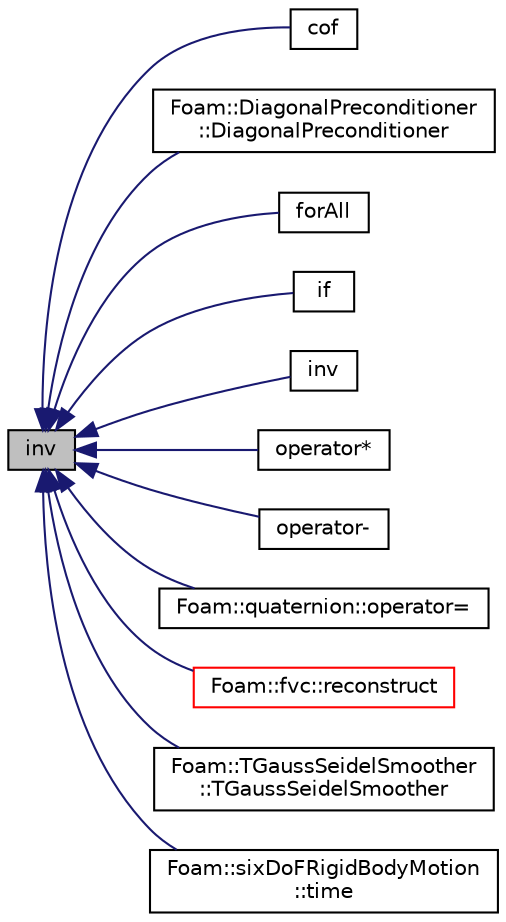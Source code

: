 digraph "inv"
{
  bgcolor="transparent";
  edge [fontname="Helvetica",fontsize="10",labelfontname="Helvetica",labelfontsize="10"];
  node [fontname="Helvetica",fontsize="10",shape=record];
  rankdir="LR";
  Node1 [label="inv",height=0.2,width=0.4,color="black", fillcolor="grey75", style="filled" fontcolor="black"];
  Node1 -> Node2 [dir="back",color="midnightblue",fontsize="10",style="solid",fontname="Helvetica"];
  Node2 [label="cof",height=0.2,width=0.4,color="black",URL="$namespaceFoam.html#aea93a5e6bace31395defbd69d2fb296a",tooltip="Return the cofactor symmetric tensor of a symmetric tensor. "];
  Node1 -> Node3 [dir="back",color="midnightblue",fontsize="10",style="solid",fontname="Helvetica"];
  Node3 [label="Foam::DiagonalPreconditioner\l::DiagonalPreconditioner",height=0.2,width=0.4,color="black",URL="$classFoam_1_1DiagonalPreconditioner.html#a7b3e869f2f837a375f12fdb01759bb3e",tooltip="Construct from matrix components and preconditioner data dictionary. "];
  Node1 -> Node4 [dir="back",color="midnightblue",fontsize="10",style="solid",fontname="Helvetica"];
  Node4 [label="forAll",height=0.2,width=0.4,color="black",URL="$interpolatedFaces_8H.html#af95755d4960208edf40e0d93244d6240"];
  Node1 -> Node5 [dir="back",color="midnightblue",fontsize="10",style="solid",fontname="Helvetica"];
  Node5 [label="if",height=0.2,width=0.4,color="black",URL="$compressible_2rhoSimpleFoam_2rhoPorousSimpleFoam_2UEqn_8H.html#ad85a77feec70afbae9fb6d3215336879"];
  Node1 -> Node6 [dir="back",color="midnightblue",fontsize="10",style="solid",fontname="Helvetica"];
  Node6 [label="inv",height=0.2,width=0.4,color="black",URL="$namespaceFoam.html#a2f8518ffb406c9ac8b338a50ed647081"];
  Node1 -> Node7 [dir="back",color="midnightblue",fontsize="10",style="solid",fontname="Helvetica"];
  Node7 [label="operator*",height=0.2,width=0.4,color="black",URL="$namespaceFoam.html#a00bfff0ba141d2ec2709780584530942"];
  Node1 -> Node8 [dir="back",color="midnightblue",fontsize="10",style="solid",fontname="Helvetica"];
  Node8 [label="operator-",height=0.2,width=0.4,color="black",URL="$namespaceFoam.html#af37a1df543844f5801d61c8feeae601a",tooltip="Unary negation. "];
  Node1 -> Node9 [dir="back",color="midnightblue",fontsize="10",style="solid",fontname="Helvetica"];
  Node9 [label="Foam::quaternion::operator=",height=0.2,width=0.4,color="black",URL="$classFoam_1_1quaternion.html#aacde65a22f6360c9e9e24a0ed999a44c",tooltip="Change scalar portion. "];
  Node1 -> Node10 [dir="back",color="midnightblue",fontsize="10",style="solid",fontname="Helvetica"];
  Node10 [label="Foam::fvc::reconstruct",height=0.2,width=0.4,color="red",URL="$namespaceFoam_1_1fvc.html#ad3f62a925e1c910123bc88b6572e4b78"];
  Node1 -> Node11 [dir="back",color="midnightblue",fontsize="10",style="solid",fontname="Helvetica"];
  Node11 [label="Foam::TGaussSeidelSmoother\l::TGaussSeidelSmoother",height=0.2,width=0.4,color="black",URL="$classFoam_1_1TGaussSeidelSmoother.html#a37d1e9ced3ff8cc76ec3c4855784cc83",tooltip="Construct from components. "];
  Node1 -> Node12 [dir="back",color="midnightblue",fontsize="10",style="solid",fontname="Helvetica"];
  Node12 [label="Foam::sixDoFRigidBodyMotion\l::time",height=0.2,width=0.4,color="black",URL="$classFoam_1_1sixDoFRigidBodyMotion.html#ab5a56b597db315d880e81c09a4341244",tooltip="Return time. "];
}
